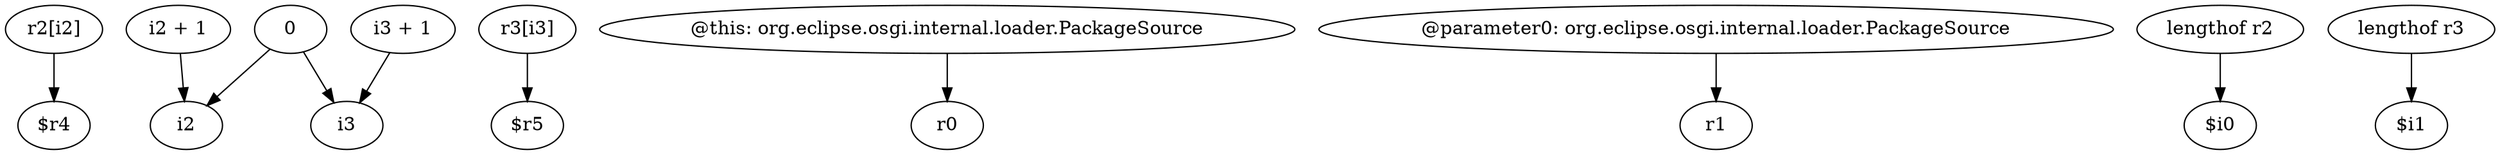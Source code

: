 digraph g {
0[label="r2[i2]"]
1[label="$r4"]
0->1[label=""]
2[label="0"]
3[label="i2"]
2->3[label=""]
4[label="i3"]
2->4[label=""]
5[label="i3 + 1"]
5->4[label=""]
6[label="r3[i3]"]
7[label="$r5"]
6->7[label=""]
8[label="@this: org.eclipse.osgi.internal.loader.PackageSource"]
9[label="r0"]
8->9[label=""]
10[label="@parameter0: org.eclipse.osgi.internal.loader.PackageSource"]
11[label="r1"]
10->11[label=""]
12[label="lengthof r2"]
13[label="$i0"]
12->13[label=""]
14[label="lengthof r3"]
15[label="$i1"]
14->15[label=""]
16[label="i2 + 1"]
16->3[label=""]
}